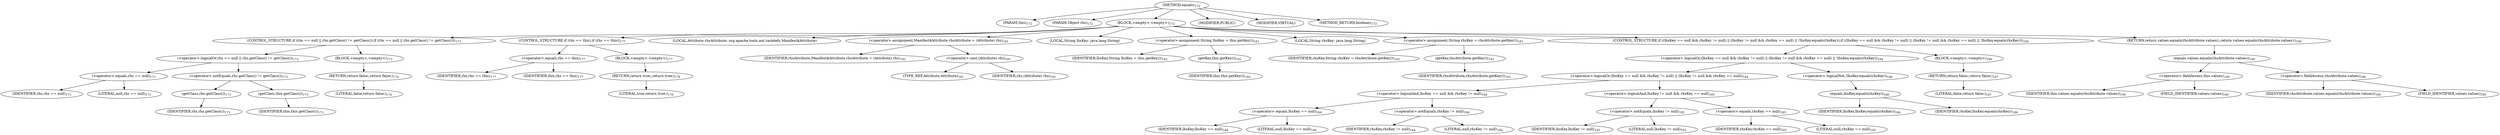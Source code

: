 digraph "equals" {  
"325" [label = <(METHOD,equals)<SUB>172</SUB>> ]
"11" [label = <(PARAM,this)<SUB>172</SUB>> ]
"326" [label = <(PARAM,Object rhs)<SUB>172</SUB>> ]
"327" [label = <(BLOCK,&lt;empty&gt;,&lt;empty&gt;)<SUB>172</SUB>> ]
"328" [label = <(CONTROL_STRUCTURE,if (rhs == null || rhs.getClass() != getClass()),if (rhs == null || rhs.getClass() != getClass()))<SUB>173</SUB>> ]
"329" [label = <(&lt;operator&gt;.logicalOr,rhs == null || rhs.getClass() != getClass())<SUB>173</SUB>> ]
"330" [label = <(&lt;operator&gt;.equals,rhs == null)<SUB>173</SUB>> ]
"331" [label = <(IDENTIFIER,rhs,rhs == null)<SUB>173</SUB>> ]
"332" [label = <(LITERAL,null,rhs == null)<SUB>173</SUB>> ]
"333" [label = <(&lt;operator&gt;.notEquals,rhs.getClass() != getClass())<SUB>173</SUB>> ]
"334" [label = <(getClass,rhs.getClass())<SUB>173</SUB>> ]
"335" [label = <(IDENTIFIER,rhs,rhs.getClass())<SUB>173</SUB>> ]
"336" [label = <(getClass,this.getClass())<SUB>173</SUB>> ]
"10" [label = <(IDENTIFIER,this,this.getClass())<SUB>173</SUB>> ]
"337" [label = <(BLOCK,&lt;empty&gt;,&lt;empty&gt;)<SUB>173</SUB>> ]
"338" [label = <(RETURN,return false;,return false;)<SUB>174</SUB>> ]
"339" [label = <(LITERAL,false,return false;)<SUB>174</SUB>> ]
"340" [label = <(CONTROL_STRUCTURE,if (rhs == this),if (rhs == this))<SUB>177</SUB>> ]
"341" [label = <(&lt;operator&gt;.equals,rhs == this)<SUB>177</SUB>> ]
"342" [label = <(IDENTIFIER,rhs,rhs == this)<SUB>177</SUB>> ]
"12" [label = <(IDENTIFIER,this,rhs == this)<SUB>177</SUB>> ]
"343" [label = <(BLOCK,&lt;empty&gt;,&lt;empty&gt;)<SUB>177</SUB>> ]
"344" [label = <(RETURN,return true;,return true;)<SUB>178</SUB>> ]
"345" [label = <(LITERAL,true,return true;)<SUB>178</SUB>> ]
"346" [label = <(LOCAL,Attribute rhsAttribute: org.apache.tools.ant.taskdefs.Manifest$Attribute)> ]
"347" [label = <(&lt;operator&gt;.assignment,Manifest$Attribute rhsAttribute = (Attribute) rhs)<SUB>181</SUB>> ]
"348" [label = <(IDENTIFIER,rhsAttribute,Manifest$Attribute rhsAttribute = (Attribute) rhs)<SUB>181</SUB>> ]
"349" [label = <(&lt;operator&gt;.cast,(Attribute) rhs)<SUB>181</SUB>> ]
"350" [label = <(TYPE_REF,Attribute,Attribute)<SUB>181</SUB>> ]
"351" [label = <(IDENTIFIER,rhs,(Attribute) rhs)<SUB>181</SUB>> ]
"352" [label = <(LOCAL,String lhsKey: java.lang.String)> ]
"353" [label = <(&lt;operator&gt;.assignment,String lhsKey = this.getKey())<SUB>182</SUB>> ]
"354" [label = <(IDENTIFIER,lhsKey,String lhsKey = this.getKey())<SUB>182</SUB>> ]
"355" [label = <(getKey,this.getKey())<SUB>182</SUB>> ]
"13" [label = <(IDENTIFIER,this,this.getKey())<SUB>182</SUB>> ]
"356" [label = <(LOCAL,String rhsKey: java.lang.String)> ]
"357" [label = <(&lt;operator&gt;.assignment,String rhsKey = rhsAttribute.getKey())<SUB>183</SUB>> ]
"358" [label = <(IDENTIFIER,rhsKey,String rhsKey = rhsAttribute.getKey())<SUB>183</SUB>> ]
"359" [label = <(getKey,rhsAttribute.getKey())<SUB>183</SUB>> ]
"360" [label = <(IDENTIFIER,rhsAttribute,rhsAttribute.getKey())<SUB>183</SUB>> ]
"361" [label = <(CONTROL_STRUCTURE,if ((lhsKey == null &amp;&amp; rhsKey != null) || (lhsKey != null &amp;&amp; rhsKey == null) || !lhsKey.equals(rhsKey)),if ((lhsKey == null &amp;&amp; rhsKey != null) || (lhsKey != null &amp;&amp; rhsKey == null) || !lhsKey.equals(rhsKey)))<SUB>184</SUB>> ]
"362" [label = <(&lt;operator&gt;.logicalOr,(lhsKey == null &amp;&amp; rhsKey != null) || (lhsKey != null &amp;&amp; rhsKey == null) || !lhsKey.equals(rhsKey))<SUB>184</SUB>> ]
"363" [label = <(&lt;operator&gt;.logicalOr,(lhsKey == null &amp;&amp; rhsKey != null) || (lhsKey != null &amp;&amp; rhsKey == null))<SUB>184</SUB>> ]
"364" [label = <(&lt;operator&gt;.logicalAnd,lhsKey == null &amp;&amp; rhsKey != null)<SUB>184</SUB>> ]
"365" [label = <(&lt;operator&gt;.equals,lhsKey == null)<SUB>184</SUB>> ]
"366" [label = <(IDENTIFIER,lhsKey,lhsKey == null)<SUB>184</SUB>> ]
"367" [label = <(LITERAL,null,lhsKey == null)<SUB>184</SUB>> ]
"368" [label = <(&lt;operator&gt;.notEquals,rhsKey != null)<SUB>184</SUB>> ]
"369" [label = <(IDENTIFIER,rhsKey,rhsKey != null)<SUB>184</SUB>> ]
"370" [label = <(LITERAL,null,rhsKey != null)<SUB>184</SUB>> ]
"371" [label = <(&lt;operator&gt;.logicalAnd,lhsKey != null &amp;&amp; rhsKey == null)<SUB>185</SUB>> ]
"372" [label = <(&lt;operator&gt;.notEquals,lhsKey != null)<SUB>185</SUB>> ]
"373" [label = <(IDENTIFIER,lhsKey,lhsKey != null)<SUB>185</SUB>> ]
"374" [label = <(LITERAL,null,lhsKey != null)<SUB>185</SUB>> ]
"375" [label = <(&lt;operator&gt;.equals,rhsKey == null)<SUB>185</SUB>> ]
"376" [label = <(IDENTIFIER,rhsKey,rhsKey == null)<SUB>185</SUB>> ]
"377" [label = <(LITERAL,null,rhsKey == null)<SUB>185</SUB>> ]
"378" [label = <(&lt;operator&gt;.logicalNot,!lhsKey.equals(rhsKey))<SUB>186</SUB>> ]
"379" [label = <(equals,lhsKey.equals(rhsKey))<SUB>186</SUB>> ]
"380" [label = <(IDENTIFIER,lhsKey,lhsKey.equals(rhsKey))<SUB>186</SUB>> ]
"381" [label = <(IDENTIFIER,rhsKey,lhsKey.equals(rhsKey))<SUB>186</SUB>> ]
"382" [label = <(BLOCK,&lt;empty&gt;,&lt;empty&gt;)<SUB>186</SUB>> ]
"383" [label = <(RETURN,return false;,return false;)<SUB>187</SUB>> ]
"384" [label = <(LITERAL,false,return false;)<SUB>187</SUB>> ]
"385" [label = <(RETURN,return values.equals(rhsAttribute.values);,return values.equals(rhsAttribute.values);)<SUB>190</SUB>> ]
"386" [label = <(equals,values.equals(rhsAttribute.values))<SUB>190</SUB>> ]
"387" [label = <(&lt;operator&gt;.fieldAccess,this.values)<SUB>190</SUB>> ]
"388" [label = <(IDENTIFIER,this,values.equals(rhsAttribute.values))<SUB>190</SUB>> ]
"389" [label = <(FIELD_IDENTIFIER,values,values)<SUB>190</SUB>> ]
"390" [label = <(&lt;operator&gt;.fieldAccess,rhsAttribute.values)<SUB>190</SUB>> ]
"391" [label = <(IDENTIFIER,rhsAttribute,values.equals(rhsAttribute.values))<SUB>190</SUB>> ]
"392" [label = <(FIELD_IDENTIFIER,values,values)<SUB>190</SUB>> ]
"393" [label = <(MODIFIER,PUBLIC)> ]
"394" [label = <(MODIFIER,VIRTUAL)> ]
"395" [label = <(METHOD_RETURN,boolean)<SUB>172</SUB>> ]
  "325" -> "11" 
  "325" -> "326" 
  "325" -> "327" 
  "325" -> "393" 
  "325" -> "394" 
  "325" -> "395" 
  "327" -> "328" 
  "327" -> "340" 
  "327" -> "346" 
  "327" -> "347" 
  "327" -> "352" 
  "327" -> "353" 
  "327" -> "356" 
  "327" -> "357" 
  "327" -> "361" 
  "327" -> "385" 
  "328" -> "329" 
  "328" -> "337" 
  "329" -> "330" 
  "329" -> "333" 
  "330" -> "331" 
  "330" -> "332" 
  "333" -> "334" 
  "333" -> "336" 
  "334" -> "335" 
  "336" -> "10" 
  "337" -> "338" 
  "338" -> "339" 
  "340" -> "341" 
  "340" -> "343" 
  "341" -> "342" 
  "341" -> "12" 
  "343" -> "344" 
  "344" -> "345" 
  "347" -> "348" 
  "347" -> "349" 
  "349" -> "350" 
  "349" -> "351" 
  "353" -> "354" 
  "353" -> "355" 
  "355" -> "13" 
  "357" -> "358" 
  "357" -> "359" 
  "359" -> "360" 
  "361" -> "362" 
  "361" -> "382" 
  "362" -> "363" 
  "362" -> "378" 
  "363" -> "364" 
  "363" -> "371" 
  "364" -> "365" 
  "364" -> "368" 
  "365" -> "366" 
  "365" -> "367" 
  "368" -> "369" 
  "368" -> "370" 
  "371" -> "372" 
  "371" -> "375" 
  "372" -> "373" 
  "372" -> "374" 
  "375" -> "376" 
  "375" -> "377" 
  "378" -> "379" 
  "379" -> "380" 
  "379" -> "381" 
  "382" -> "383" 
  "383" -> "384" 
  "385" -> "386" 
  "386" -> "387" 
  "386" -> "390" 
  "387" -> "388" 
  "387" -> "389" 
  "390" -> "391" 
  "390" -> "392" 
}
